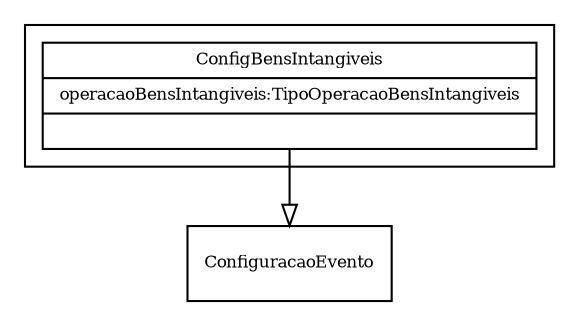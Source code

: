 digraph G{
fontname = "Times-Roman"
fontsize = 8

node [
        fontname = "Times-Roman"
        fontsize = 8
        shape = "record"
]

edge [
        fontname = "Times-Roman"
        fontsize = 8
]

subgraph clusterCONFIGURACAO_DE_BENS_INTANGIVEIS
{
ConfigBensIntangiveis [label = "{ConfigBensIntangiveis|operacaoBensIntangiveis:TipoOperacaoBensIntangiveis\l|\l}"]
}
edge [ arrowhead = "empty" headlabel = "" taillabel = ""] ConfigBensIntangiveis -> ConfiguracaoEvento
}
